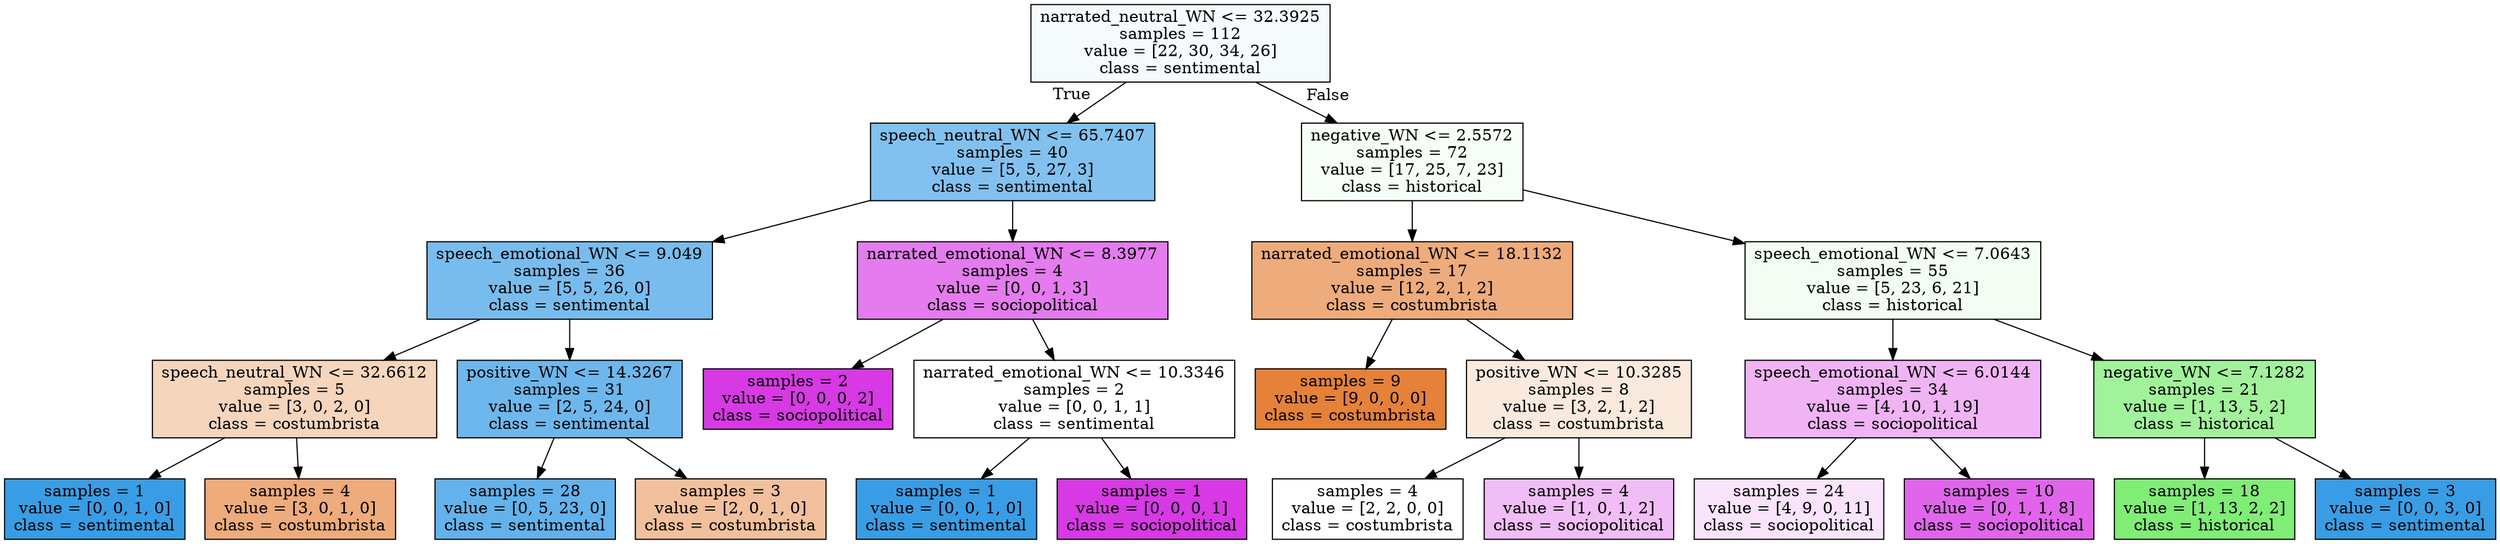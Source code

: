 digraph Tree {
node [shape=box, style="filled", color="black"] ;
0 [label="narrated_neutral_WN <= 32.3925\nsamples = 112\nvalue = [22, 30, 34, 26]\nclass = sentimental", fillcolor="#399de50c"] ;
1 [label="speech_neutral_WN <= 65.7407\nsamples = 40\nvalue = [5, 5, 27, 3]\nclass = sentimental", fillcolor="#399de5a0"] ;
0 -> 1 [labeldistance=2.5, labelangle=45, headlabel="True"] ;
2 [label="speech_emotional_WN <= 9.049\nsamples = 36\nvalue = [5, 5, 26, 0]\nclass = sentimental", fillcolor="#399de5ad"] ;
1 -> 2 ;
3 [label="speech_neutral_WN <= 32.6612\nsamples = 5\nvalue = [3, 0, 2, 0]\nclass = costumbrista", fillcolor="#e5813955"] ;
2 -> 3 ;
4 [label="samples = 1\nvalue = [0, 0, 1, 0]\nclass = sentimental", fillcolor="#399de5ff"] ;
3 -> 4 ;
5 [label="samples = 4\nvalue = [3, 0, 1, 0]\nclass = costumbrista", fillcolor="#e58139aa"] ;
3 -> 5 ;
6 [label="positive_WN <= 14.3267\nsamples = 31\nvalue = [2, 5, 24, 0]\nclass = sentimental", fillcolor="#399de5ba"] ;
2 -> 6 ;
7 [label="samples = 28\nvalue = [0, 5, 23, 0]\nclass = sentimental", fillcolor="#399de5c8"] ;
6 -> 7 ;
8 [label="samples = 3\nvalue = [2, 0, 1, 0]\nclass = costumbrista", fillcolor="#e581397f"] ;
6 -> 8 ;
9 [label="narrated_emotional_WN <= 8.3977\nsamples = 4\nvalue = [0, 0, 1, 3]\nclass = sociopolitical", fillcolor="#d739e5aa"] ;
1 -> 9 ;
10 [label="samples = 2\nvalue = [0, 0, 0, 2]\nclass = sociopolitical", fillcolor="#d739e5ff"] ;
9 -> 10 ;
11 [label="narrated_emotional_WN <= 10.3346\nsamples = 2\nvalue = [0, 0, 1, 1]\nclass = sentimental", fillcolor="#399de500"] ;
9 -> 11 ;
12 [label="samples = 1\nvalue = [0, 0, 1, 0]\nclass = sentimental", fillcolor="#399de5ff"] ;
11 -> 12 ;
13 [label="samples = 1\nvalue = [0, 0, 0, 1]\nclass = sociopolitical", fillcolor="#d739e5ff"] ;
11 -> 13 ;
14 [label="negative_WN <= 2.5572\nsamples = 72\nvalue = [17, 25, 7, 23]\nclass = historical", fillcolor="#47e5390a"] ;
0 -> 14 [labeldistance=2.5, labelangle=-45, headlabel="False"] ;
15 [label="narrated_emotional_WN <= 18.1132\nsamples = 17\nvalue = [12, 2, 1, 2]\nclass = costumbrista", fillcolor="#e58139aa"] ;
14 -> 15 ;
16 [label="samples = 9\nvalue = [9, 0, 0, 0]\nclass = costumbrista", fillcolor="#e58139ff"] ;
15 -> 16 ;
17 [label="positive_WN <= 10.3285\nsamples = 8\nvalue = [3, 2, 1, 2]\nclass = costumbrista", fillcolor="#e581392a"] ;
15 -> 17 ;
18 [label="samples = 4\nvalue = [2, 2, 0, 0]\nclass = costumbrista", fillcolor="#e5813900"] ;
17 -> 18 ;
19 [label="samples = 4\nvalue = [1, 0, 1, 2]\nclass = sociopolitical", fillcolor="#d739e555"] ;
17 -> 19 ;
20 [label="speech_emotional_WN <= 7.0643\nsamples = 55\nvalue = [5, 23, 6, 21]\nclass = historical", fillcolor="#47e5390f"] ;
14 -> 20 ;
21 [label="speech_emotional_WN <= 6.0144\nsamples = 34\nvalue = [4, 10, 1, 19]\nclass = sociopolitical", fillcolor="#d739e560"] ;
20 -> 21 ;
22 [label="samples = 24\nvalue = [4, 9, 0, 11]\nclass = sociopolitical", fillcolor="#d739e522"] ;
21 -> 22 ;
23 [label="samples = 10\nvalue = [0, 1, 1, 8]\nclass = sociopolitical", fillcolor="#d739e5c6"] ;
21 -> 23 ;
24 [label="negative_WN <= 7.1282\nsamples = 21\nvalue = [1, 13, 5, 2]\nclass = historical", fillcolor="#47e53980"] ;
20 -> 24 ;
25 [label="samples = 18\nvalue = [1, 13, 2, 2]\nclass = historical", fillcolor="#47e539af"] ;
24 -> 25 ;
26 [label="samples = 3\nvalue = [0, 0, 3, 0]\nclass = sentimental", fillcolor="#399de5ff"] ;
24 -> 26 ;
}